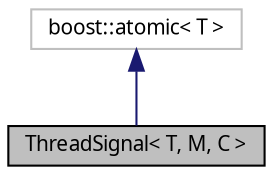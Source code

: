 digraph "ThreadSignal&lt; T, M, C &gt;"
{
  edge [fontname="Sans",fontsize="10",labelfontname="Sans",labelfontsize="10"];
  node [fontname="Sans",fontsize="10",shape=record];
  Node0 [label="ThreadSignal\< T, M, C \>",height=0.2,width=0.4,color="black", fillcolor="grey75", style="filled", fontcolor="black"];
  Node1 -> Node0 [dir="back",color="midnightblue",fontsize="10",style="solid",fontname="Sans"];
  Node1 [label="boost::atomic\< T \>",height=0.2,width=0.4,color="grey75", fillcolor="white", style="filled"];
}
